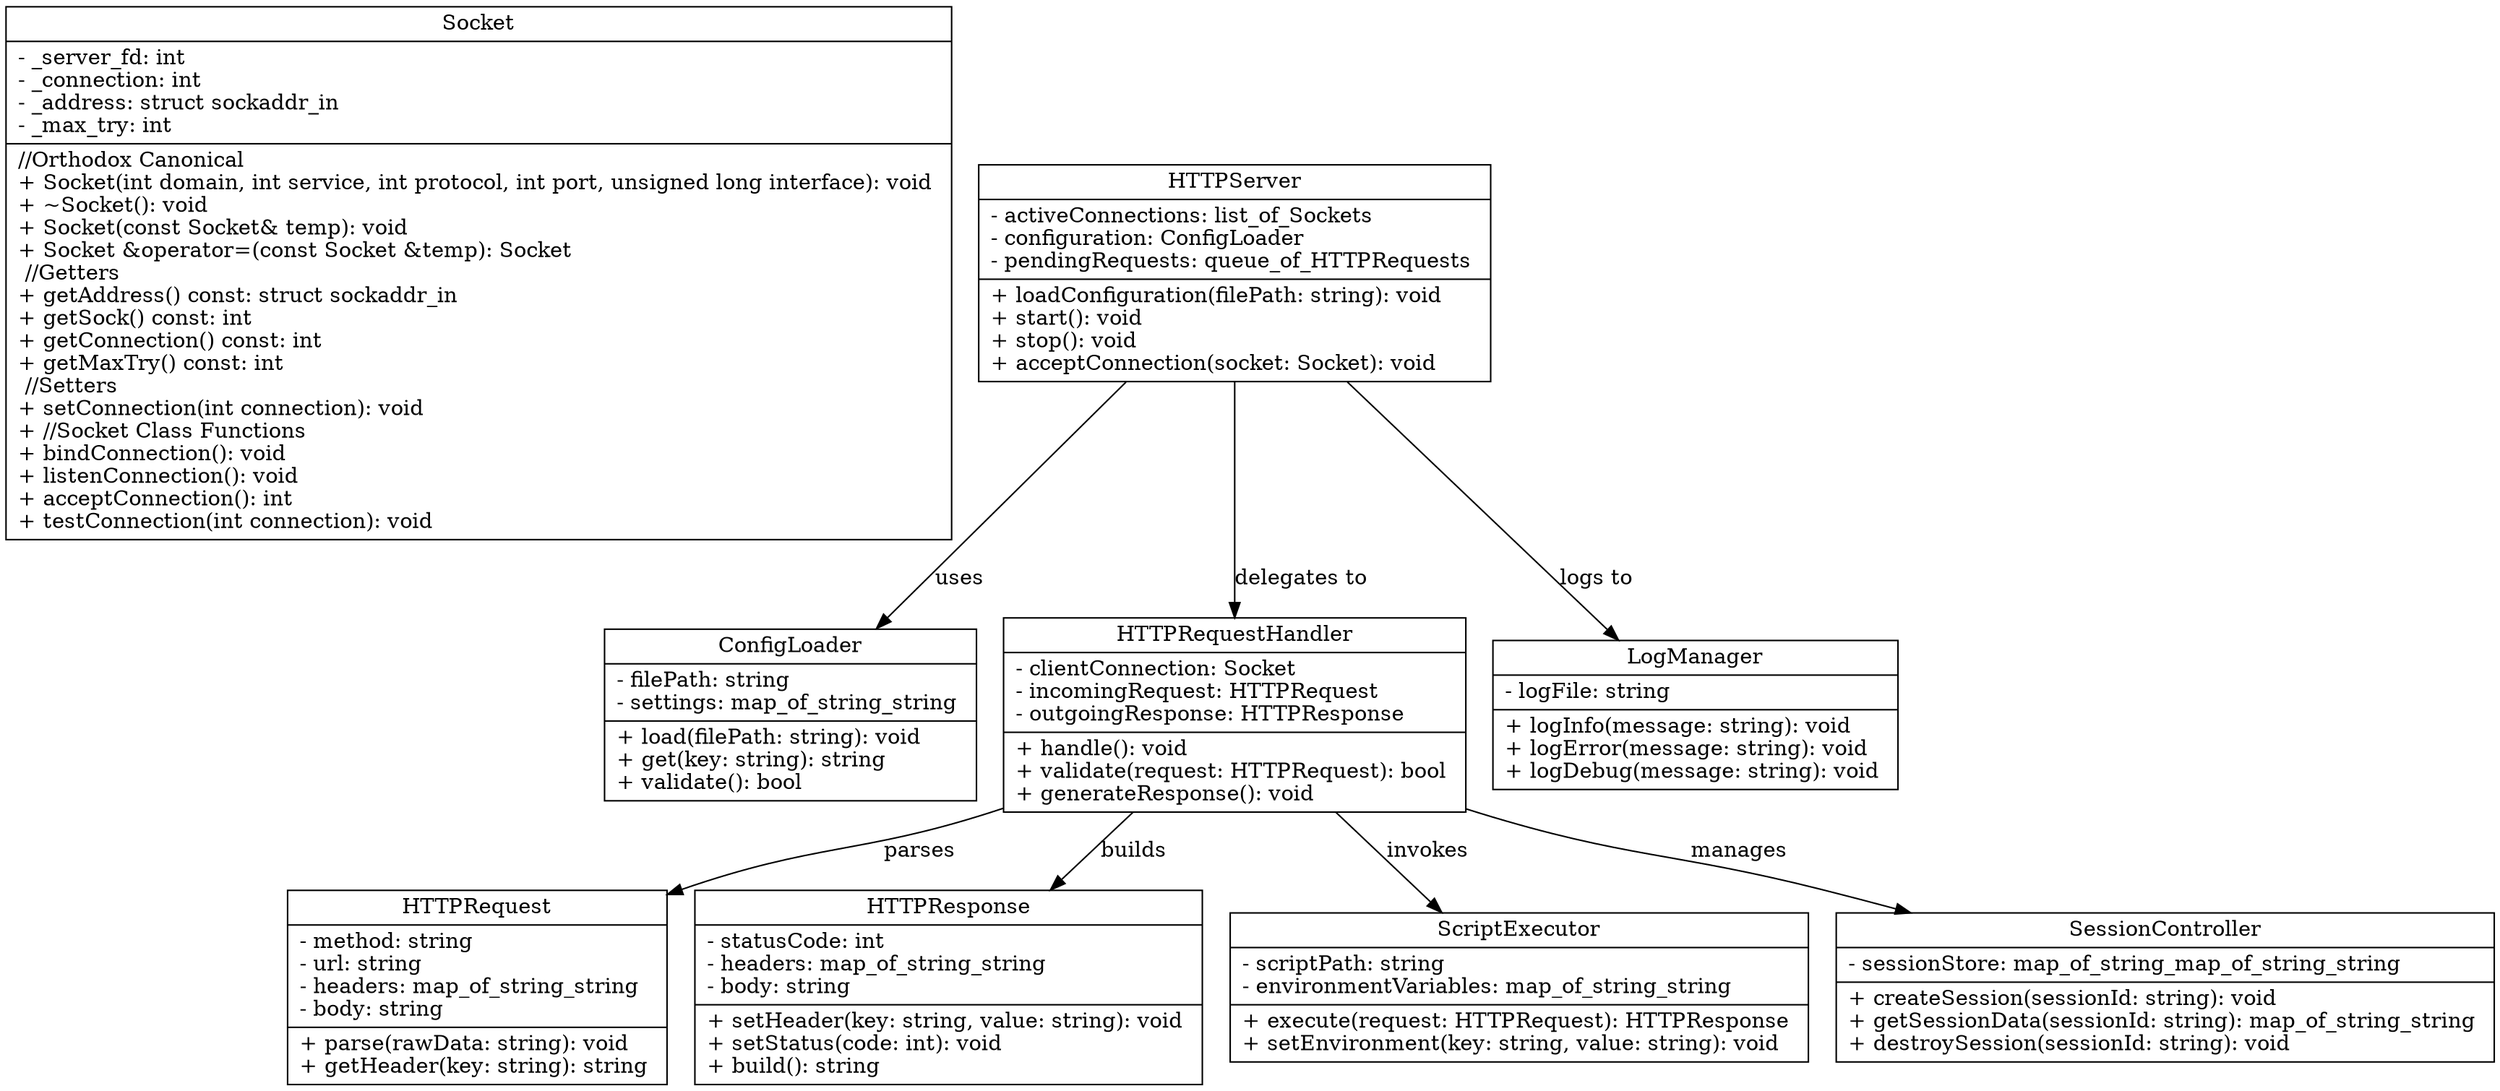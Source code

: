digraph "Webserv UML Updated" {
    rankdir=TB;
    size="32,40";

    Socket [
                label="{\
                Socket| - _server_fd: int \l- _connection: int \l- _address: struct sockaddr_in \l- _max_try: int\l| \
                //Orthodox Canonical \
                \l+ Socket(int domain, int service, int protocol, int port, unsigned long interface): void \
                \l+ ~Socket(): void \
                \l+ Socket(const Socket& temp): void \
                \l+ Socket &operator=(const Socket &temp): Socket \
                \l //Getters \
                \l+ getAddress() const: struct sockaddr_in \
                \l+ getSock() const: int \
                \l+ getConnection() const: int \
                \l+ getMaxTry() const: int \
                \l //Setters \
                \l+ setConnection(int connection): void \
                \l+ //Socket Class Functions \
                \l+ bindConnection(): void\
                \l+ listenConnection(): void\
                \l+ acceptConnection(): int\
                \l+ testConnection(int connection): void \
                \l \
                }", shape=record
            ];
    HTTPServer [label="{HTTPServer| - activeConnections: list_of_Sockets \l- configuration: ConfigLoader \l- pendingRequests: queue_of_HTTPRequests \l | + loadConfiguration(filePath: string): void \l+ start(): void \l+ stop(): void \l+ acceptConnection(socket: Socket): void \l}", shape=record];
    ConfigLoader [label="{ConfigLoader| - filePath: string \l- settings: map_of_string_string \l | + load(filePath: string): void \l+ get(key: string): string \l+ validate(): bool \l}", shape=record];
    HTTPRequestHandler [label="{HTTPRequestHandler| - clientConnection: Socket \l- incomingRequest: HTTPRequest \l- outgoingResponse: HTTPResponse \l | + handle(): void \l+ validate(request: HTTPRequest): bool \l+ generateResponse(): void \l}", shape=record];
    HTTPRequest [label="{HTTPRequest| - method: string \l- url: string \l- headers: map_of_string_string \l- body: string \l | + parse(rawData: string): void \l+ getHeader(key: string): string \l}", shape=record];
    HTTPResponse [label="{HTTPResponse| - statusCode: int \l- headers: map_of_string_string \l- body: string \l | + setHeader(key: string, value: string): void \l+ setStatus(code: int): void \l+ build(): string \l}", shape=record];
    ScriptExecutor [label="{ScriptExecutor| - scriptPath: string \l- environmentVariables: map_of_string_string \l | + execute(request: HTTPRequest): HTTPResponse \l+ setEnvironment(key: string, value: string): void \l}", shape=record];
    SessionController [label="{SessionController| - sessionStore: map_of_string_map_of_string_string \l | + createSession(sessionId: string): void \l+ getSessionData(sessionId: string): map_of_string_string \l+ destroySession(sessionId: string): void \l}", shape=record];
    LogManager [label="{LogManager| - logFile: string \l | + logInfo(message: string): void \l+ logError(message: string): void \l+ logDebug(message: string): void \l}", shape=record];

    HTTPServer -> ConfigLoader [label="uses"];
    HTTPServer -> HTTPRequestHandler [label="delegates to"];
    HTTPRequestHandler -> HTTPRequest [label="parses"];
    HTTPRequestHandler -> HTTPResponse [label="builds"];
    HTTPRequestHandler -> ScriptExecutor [label="invokes"];
    HTTPRequestHandler -> SessionController [label="manages"];
    HTTPServer -> LogManager [label="logs to"];
}
